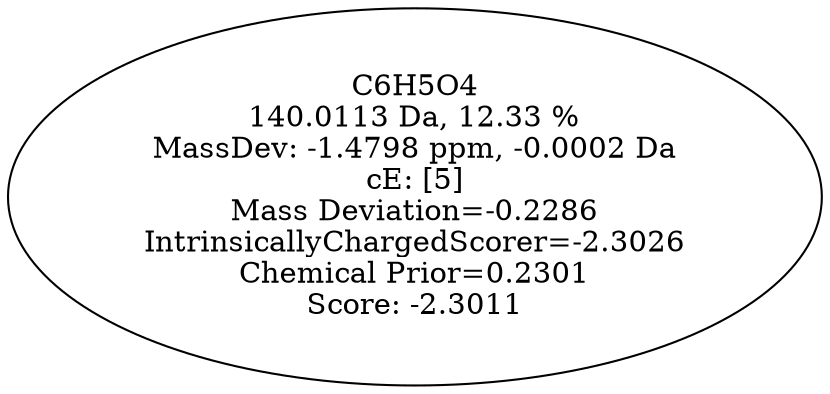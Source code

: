 strict digraph {
v1 [label="C6H5O4\n140.0113 Da, 12.33 %\nMassDev: -1.4798 ppm, -0.0002 Da\ncE: [5]\nMass Deviation=-0.2286\nIntrinsicallyChargedScorer=-2.3026\nChemical Prior=0.2301\nScore: -2.3011"];
}